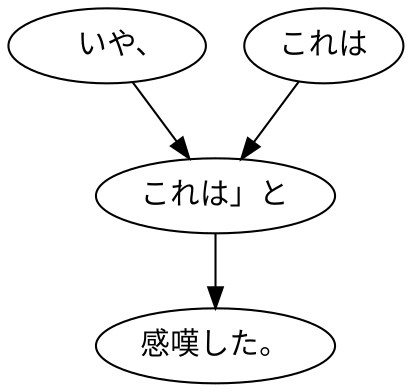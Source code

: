 digraph graph4460 {
	node0 [label="　いや、"];
	node1 [label="これは"];
	node2 [label="これは」と"];
	node3 [label="感嘆した。"];
	node0 -> node2;
	node1 -> node2;
	node2 -> node3;
}

